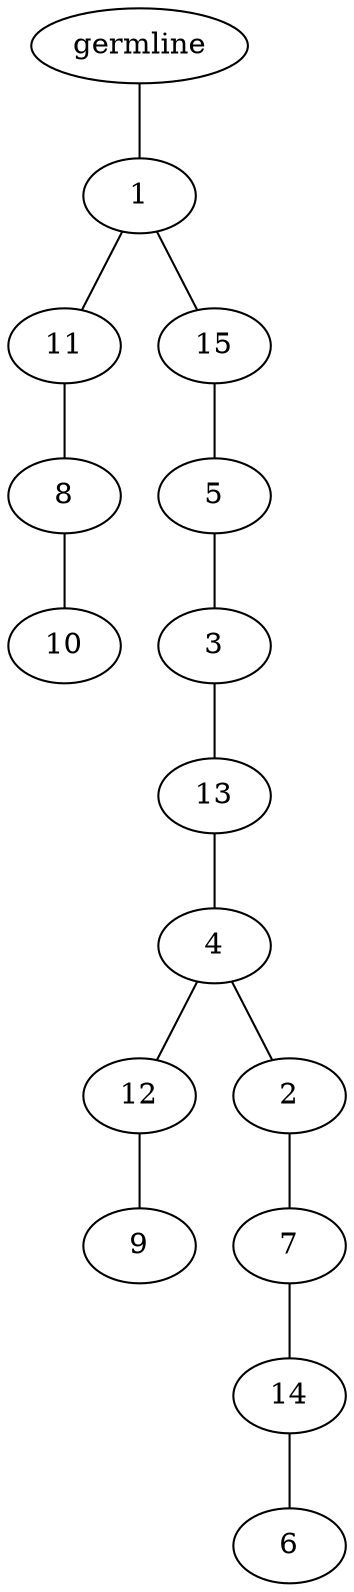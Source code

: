 graph tree {
    "139728539710272" [label="germline"];
    "139728539591392" [label="1"];
    "139728539592304" [label="11"];
    "139728539591680" [label="8"];
    "139728539592544" [label="10"];
    "139728539593552" [label="15"];
    "139728539591824" [label="5"];
    "139728539593840" [label="3"];
    "139728539594128" [label="13"];
    "139728539594464" [label="4"];
    "139728539594608" [label="12"];
    "139728539584784" [label="9"];
    "139728541142416" [label="2"];
    "139728539592928" [label="7"];
    "139728539593216" [label="14"];
    "139728539593504" [label="6"];
    "139728539710272" -- "139728539591392";
    "139728539591392" -- "139728539592304";
    "139728539591392" -- "139728539593552";
    "139728539592304" -- "139728539591680";
    "139728539591680" -- "139728539592544";
    "139728539593552" -- "139728539591824";
    "139728539591824" -- "139728539593840";
    "139728539593840" -- "139728539594128";
    "139728539594128" -- "139728539594464";
    "139728539594464" -- "139728539594608";
    "139728539594464" -- "139728541142416";
    "139728539594608" -- "139728539584784";
    "139728541142416" -- "139728539592928";
    "139728539592928" -- "139728539593216";
    "139728539593216" -- "139728539593504";
}
